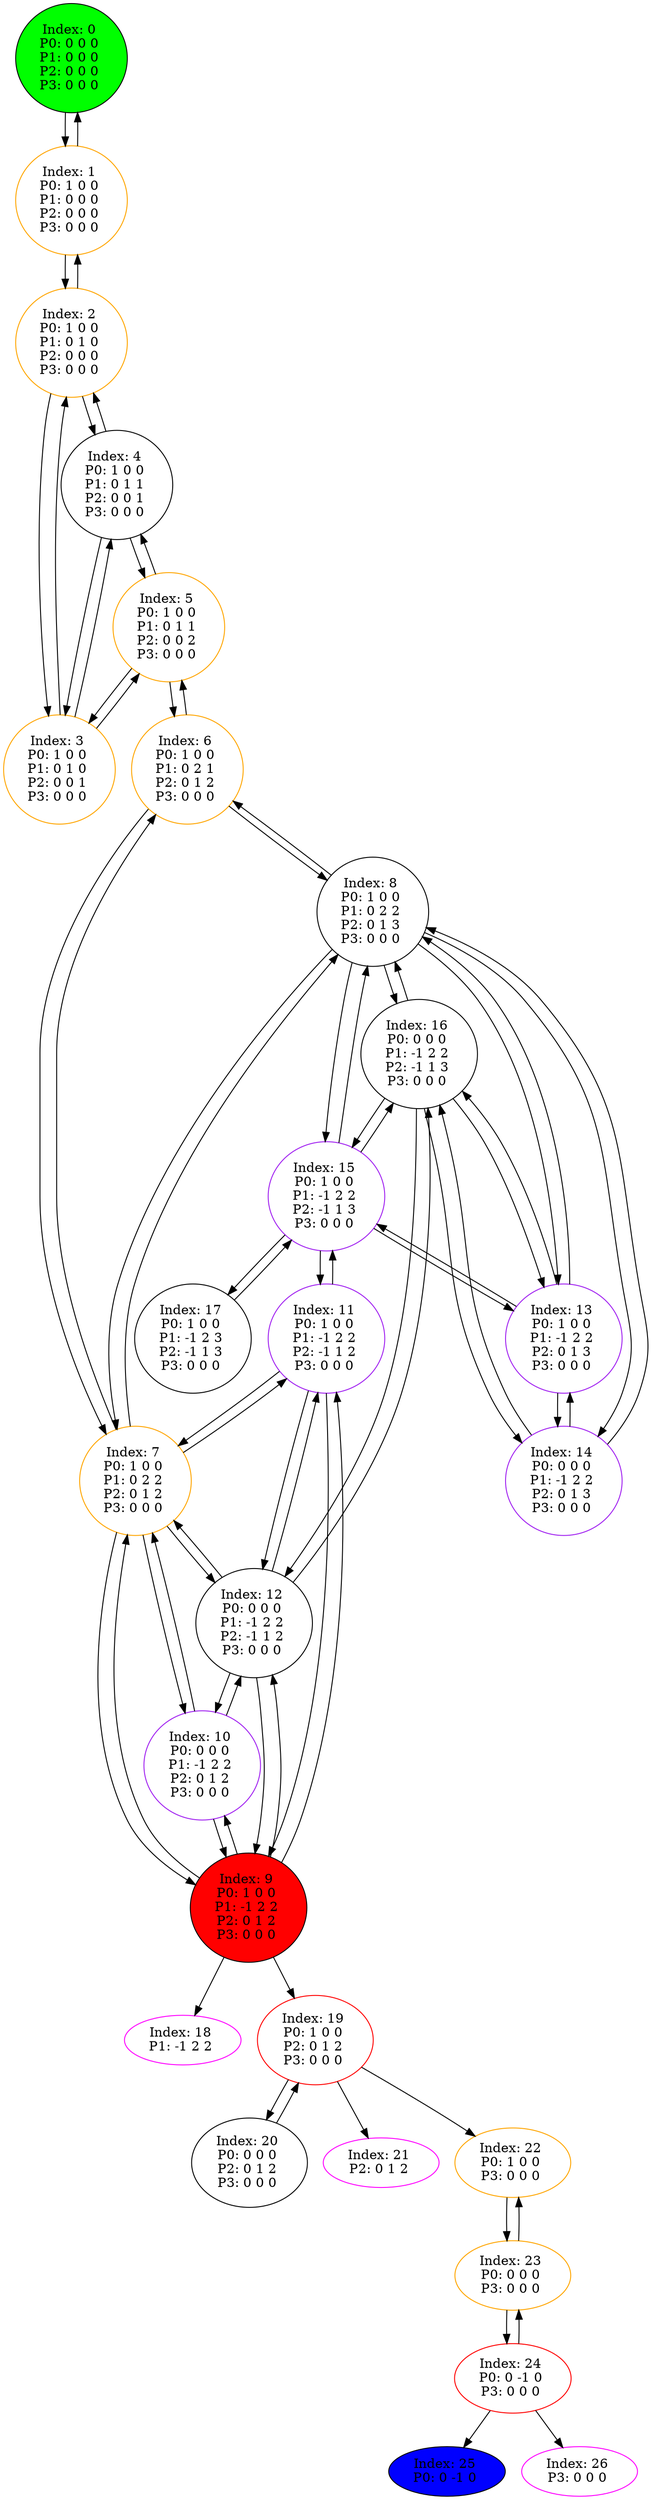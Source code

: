 digraph G {
color = "black"
0[label = "Index: 0 
P0: 0 0 0 
P1: 0 0 0 
P2: 0 0 0 
P3: 0 0 0 
", style="filled", fillcolor = "green"]
1[label = "Index: 1 
P0: 1 0 0 
P1: 0 0 0 
P2: 0 0 0 
P3: 0 0 0 
", color = "orange"]
2[label = "Index: 2 
P0: 1 0 0 
P1: 0 1 0 
P2: 0 0 0 
P3: 0 0 0 
", color = "orange"]
3[label = "Index: 3 
P0: 1 0 0 
P1: 0 1 0 
P2: 0 0 1 
P3: 0 0 0 
", color = "orange"]
4[label = "Index: 4 
P0: 1 0 0 
P1: 0 1 1 
P2: 0 0 1 
P3: 0 0 0 
"]
5[label = "Index: 5 
P0: 1 0 0 
P1: 0 1 1 
P2: 0 0 2 
P3: 0 0 0 
", color = "orange"]
6[label = "Index: 6 
P0: 1 0 0 
P1: 0 2 1 
P2: 0 1 2 
P3: 0 0 0 
", color = "orange"]
7[label = "Index: 7 
P0: 1 0 0 
P1: 0 2 2 
P2: 0 1 2 
P3: 0 0 0 
", color = "orange"]
8[label = "Index: 8 
P0: 1 0 0 
P1: 0 2 2 
P2: 0 1 3 
P3: 0 0 0 
"]
9[label = "Index: 9 
P0: 1 0 0 
P1: -1 2 2 
P2: 0 1 2 
P3: 0 0 0 
", style="filled", fillcolor = "red"]
10[label = "Index: 10 
P0: 0 0 0 
P1: -1 2 2 
P2: 0 1 2 
P3: 0 0 0 
", color = "purple"]
11[label = "Index: 11 
P0: 1 0 0 
P1: -1 2 2 
P2: -1 1 2 
P3: 0 0 0 
", color = "purple"]
12[label = "Index: 12 
P0: 0 0 0 
P1: -1 2 2 
P2: -1 1 2 
P3: 0 0 0 
"]
13[label = "Index: 13 
P0: 1 0 0 
P1: -1 2 2 
P2: 0 1 3 
P3: 0 0 0 
", color = "purple"]
14[label = "Index: 14 
P0: 0 0 0 
P1: -1 2 2 
P2: 0 1 3 
P3: 0 0 0 
", color = "purple"]
15[label = "Index: 15 
P0: 1 0 0 
P1: -1 2 2 
P2: -1 1 3 
P3: 0 0 0 
", color = "purple"]
16[label = "Index: 16 
P0: 0 0 0 
P1: -1 2 2 
P2: -1 1 3 
P3: 0 0 0 
"]
17[label = "Index: 17 
P0: 1 0 0 
P1: -1 2 3 
P2: -1 1 3 
P3: 0 0 0 
"]
18[label = "Index: 18 
P1: -1 2 2 
", color = "fuchsia"]
19[label = "Index: 19 
P0: 1 0 0 
P2: 0 1 2 
P3: 0 0 0 
", color = "red"]
20[label = "Index: 20 
P0: 0 0 0 
P2: 0 1 2 
P3: 0 0 0 
"]
21[label = "Index: 21 
P2: 0 1 2 
", color = "fuchsia"]
22[label = "Index: 22 
P0: 1 0 0 
P3: 0 0 0 
", color = "orange"]
23[label = "Index: 23 
P0: 0 0 0 
P3: 0 0 0 
", color = "orange"]
24[label = "Index: 24 
P0: 0 -1 0 
P3: 0 0 0 
", color = "red"]
25[label = "Index: 25 
P0: 0 -1 0 
", style="filled", fillcolor = "blue"]
26[label = "Index: 26 
P3: 0 0 0 
", color = "fuchsia"]
0 -> 1

1 -> 0
1 -> 2

2 -> 1
2 -> 3
2 -> 4

3 -> 2
3 -> 4
3 -> 5

4 -> 2
4 -> 3
4 -> 5

5 -> 3
5 -> 4
5 -> 6

6 -> 5
6 -> 7
6 -> 8

7 -> 6
7 -> 9
7 -> 10
7 -> 8
7 -> 11
7 -> 12

8 -> 6
8 -> 7
8 -> 13
8 -> 14
8 -> 15
8 -> 16

9 -> 7
9 -> 10
9 -> 11
9 -> 12
9 -> 19
9 -> 18

10 -> 7
10 -> 9
10 -> 12

11 -> 7
11 -> 12
11 -> 9
11 -> 15

12 -> 7
12 -> 11
12 -> 10
12 -> 16
12 -> 9

13 -> 8
13 -> 14
13 -> 15
13 -> 16

14 -> 8
14 -> 13
14 -> 16

15 -> 8
15 -> 11
15 -> 16
15 -> 17
15 -> 13

16 -> 8
16 -> 12
16 -> 15
16 -> 14
16 -> 13

17 -> 15

19 -> 20
19 -> 22
19 -> 21

20 -> 19

22 -> 23

23 -> 22
23 -> 24

24 -> 23
24 -> 26
24 -> 25

}
